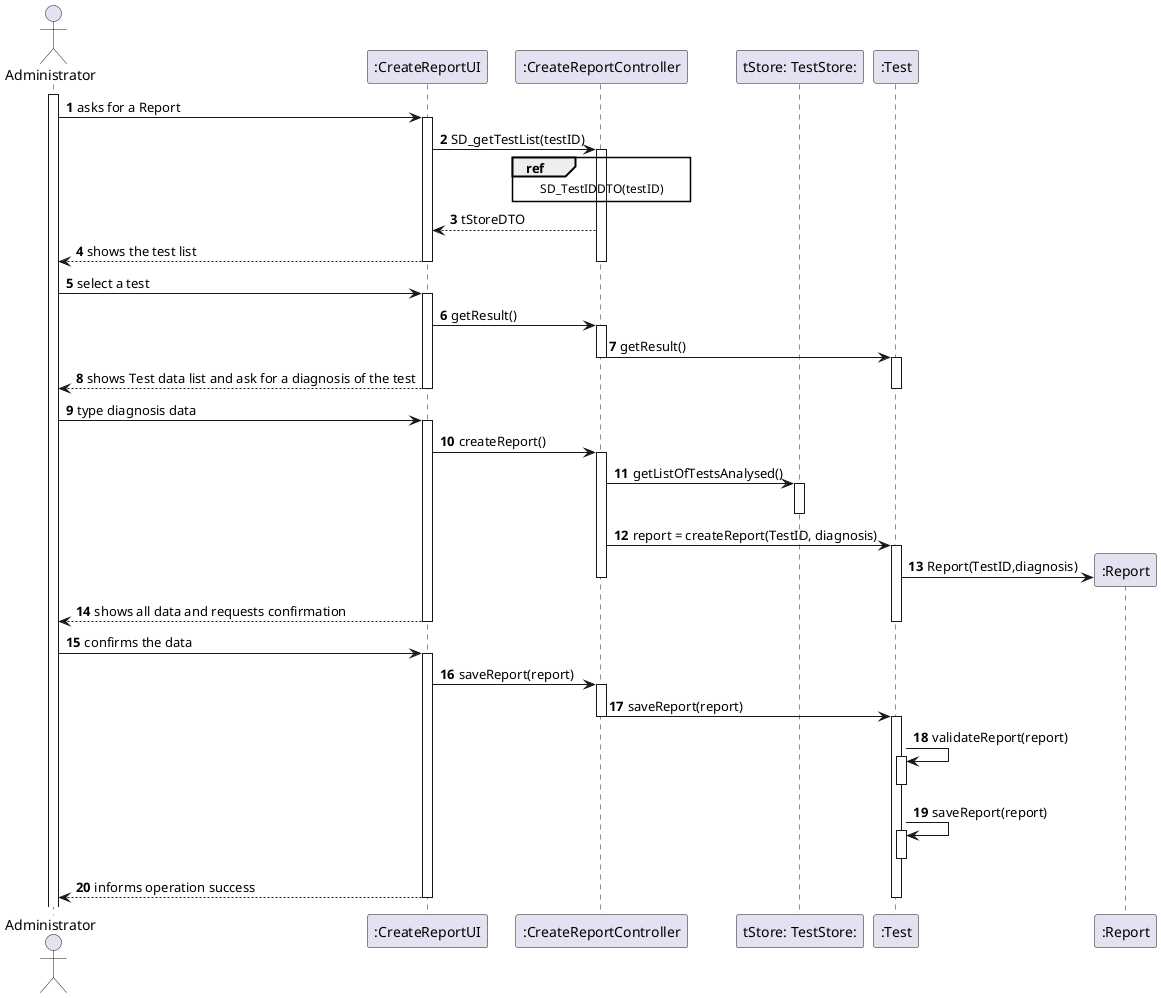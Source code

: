 @startuml
autonumber

actor "Administrator" as Administrator

participant ":CreateReportUI" as UI
participant ":CreateReportController" as CTRL
participant "tStore: TestStore:" as TESTSTORE
participant ":Test" as TEST
participant ":Report" as REPORT


activate Administrator
Administrator -> UI: asks for a Report
activate UI

UI -> CTRL : SD_getTestList(testID)
ref over CTRL: SD_TestIDDTO(testID)
activate CTRL

CTRL --> UI: tStoreDTO









UI --> Administrator :shows the test list
deactivate UI
deactivate CTRL

Administrator -> UI : select a test
activate UI

UI -> CTRL : getResult()



activate CTRL

CTRL -> TEST : getResult()

deactivate CTRL


activate TEST


UI --> Administrator : shows Test data list and ask for a diagnosis of the test
deactivate UI


deactivate TEST


Administrator -> UI : type diagnosis data
activate UI




UI-> CTRL : createReport()
activate CTRL




CTRL -> TESTSTORE : getListOfTestsAnalysed()
activate TESTSTORE
deactivate TESTSTORE


CTRL -> TEST : report = createReport(TestID, diagnosis)

activate TEST
TEST -> REPORT ** :  Report(TestID,diagnosis)





deactivate CTRL



UI --> Administrator : shows all data and requests confirmation
deactivate UI
deactivate TEST

Administrator -> UI : confirms the data
activate UI

UI-> CTRL : saveReport(report)
activate CTRL

CTRL -> TEST : saveReport(report)
deactivate CTRL
activate TEST
TEST -> TEST : validateReport(report)
activate TEST
deactivate TEST
TEST -> TEST : saveReport(report)
activate TEST
deactivate TEST

UI --> Administrator : informs operation success
deactivate UI

deactivate TEST







@enduml